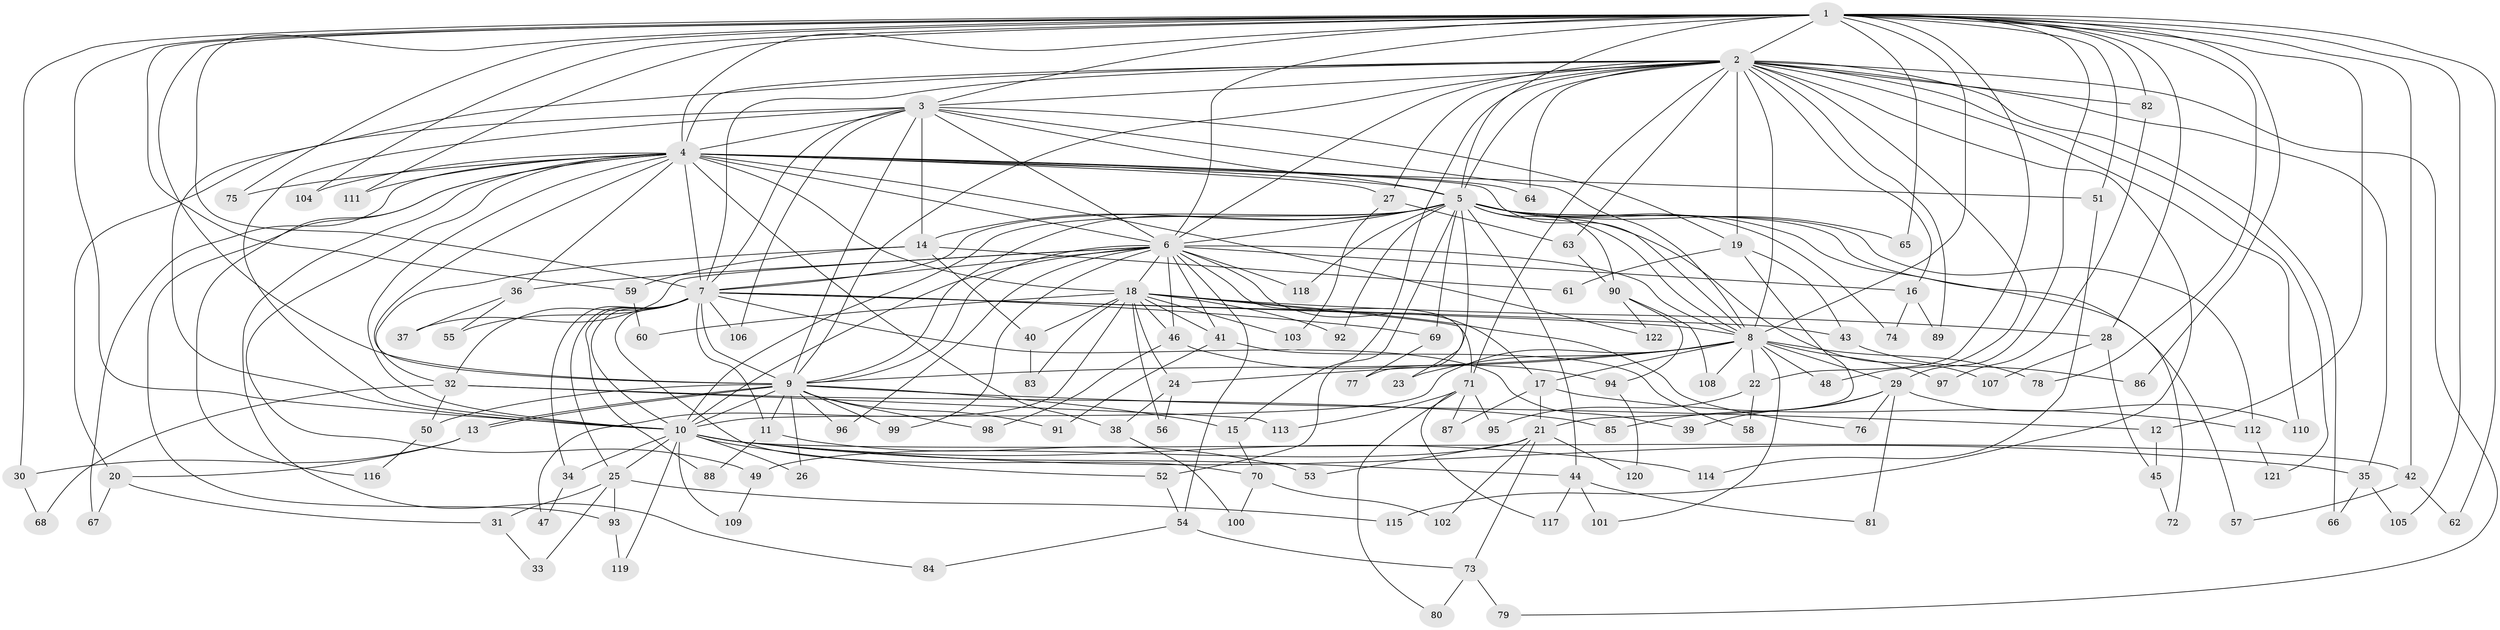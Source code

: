 // Generated by graph-tools (version 1.1) at 2025/11/02/27/25 16:11:01]
// undirected, 122 vertices, 269 edges
graph export_dot {
graph [start="1"]
  node [color=gray90,style=filled];
  1;
  2;
  3;
  4;
  5;
  6;
  7;
  8;
  9;
  10;
  11;
  12;
  13;
  14;
  15;
  16;
  17;
  18;
  19;
  20;
  21;
  22;
  23;
  24;
  25;
  26;
  27;
  28;
  29;
  30;
  31;
  32;
  33;
  34;
  35;
  36;
  37;
  38;
  39;
  40;
  41;
  42;
  43;
  44;
  45;
  46;
  47;
  48;
  49;
  50;
  51;
  52;
  53;
  54;
  55;
  56;
  57;
  58;
  59;
  60;
  61;
  62;
  63;
  64;
  65;
  66;
  67;
  68;
  69;
  70;
  71;
  72;
  73;
  74;
  75;
  76;
  77;
  78;
  79;
  80;
  81;
  82;
  83;
  84;
  85;
  86;
  87;
  88;
  89;
  90;
  91;
  92;
  93;
  94;
  95;
  96;
  97;
  98;
  99;
  100;
  101;
  102;
  103;
  104;
  105;
  106;
  107;
  108;
  109;
  110;
  111;
  112;
  113;
  114;
  115;
  116;
  117;
  118;
  119;
  120;
  121;
  122;
  1 -- 2;
  1 -- 3;
  1 -- 4;
  1 -- 5;
  1 -- 6;
  1 -- 7;
  1 -- 8;
  1 -- 9;
  1 -- 10;
  1 -- 12;
  1 -- 22;
  1 -- 28;
  1 -- 29;
  1 -- 30;
  1 -- 42;
  1 -- 51;
  1 -- 59;
  1 -- 62;
  1 -- 65;
  1 -- 75;
  1 -- 78;
  1 -- 82;
  1 -- 86;
  1 -- 104;
  1 -- 105;
  1 -- 111;
  2 -- 3;
  2 -- 4;
  2 -- 5;
  2 -- 6;
  2 -- 7;
  2 -- 8;
  2 -- 9;
  2 -- 10;
  2 -- 15;
  2 -- 16;
  2 -- 19;
  2 -- 27;
  2 -- 35;
  2 -- 48;
  2 -- 63;
  2 -- 64;
  2 -- 66;
  2 -- 71;
  2 -- 79;
  2 -- 82;
  2 -- 89;
  2 -- 110;
  2 -- 115;
  2 -- 121;
  3 -- 4;
  3 -- 5;
  3 -- 6;
  3 -- 7;
  3 -- 8;
  3 -- 9;
  3 -- 10;
  3 -- 14;
  3 -- 19;
  3 -- 20;
  3 -- 106;
  4 -- 5;
  4 -- 6;
  4 -- 7;
  4 -- 8;
  4 -- 9;
  4 -- 10;
  4 -- 18;
  4 -- 27;
  4 -- 36;
  4 -- 38;
  4 -- 49;
  4 -- 51;
  4 -- 64;
  4 -- 67;
  4 -- 75;
  4 -- 84;
  4 -- 93;
  4 -- 104;
  4 -- 111;
  4 -- 116;
  4 -- 122;
  5 -- 6;
  5 -- 7;
  5 -- 8;
  5 -- 9;
  5 -- 10;
  5 -- 14;
  5 -- 44;
  5 -- 52;
  5 -- 57;
  5 -- 65;
  5 -- 69;
  5 -- 72;
  5 -- 74;
  5 -- 77;
  5 -- 90;
  5 -- 92;
  5 -- 107;
  5 -- 112;
  5 -- 118;
  6 -- 7;
  6 -- 8;
  6 -- 9;
  6 -- 10;
  6 -- 16;
  6 -- 17;
  6 -- 18;
  6 -- 23;
  6 -- 36;
  6 -- 37;
  6 -- 41;
  6 -- 46;
  6 -- 54;
  6 -- 96;
  6 -- 99;
  6 -- 118;
  7 -- 8;
  7 -- 9;
  7 -- 10;
  7 -- 11;
  7 -- 25;
  7 -- 32;
  7 -- 34;
  7 -- 39;
  7 -- 43;
  7 -- 55;
  7 -- 69;
  7 -- 70;
  7 -- 88;
  7 -- 106;
  8 -- 9;
  8 -- 10;
  8 -- 17;
  8 -- 22;
  8 -- 23;
  8 -- 24;
  8 -- 29;
  8 -- 48;
  8 -- 78;
  8 -- 97;
  8 -- 101;
  8 -- 108;
  9 -- 10;
  9 -- 11;
  9 -- 12;
  9 -- 13;
  9 -- 13;
  9 -- 15;
  9 -- 26;
  9 -- 50;
  9 -- 91;
  9 -- 96;
  9 -- 98;
  9 -- 99;
  10 -- 25;
  10 -- 26;
  10 -- 34;
  10 -- 35;
  10 -- 42;
  10 -- 44;
  10 -- 52;
  10 -- 109;
  10 -- 114;
  10 -- 119;
  11 -- 53;
  11 -- 88;
  12 -- 45;
  13 -- 20;
  13 -- 30;
  14 -- 32;
  14 -- 40;
  14 -- 59;
  14 -- 61;
  15 -- 70;
  16 -- 74;
  16 -- 89;
  17 -- 21;
  17 -- 87;
  17 -- 112;
  18 -- 24;
  18 -- 28;
  18 -- 40;
  18 -- 41;
  18 -- 46;
  18 -- 47;
  18 -- 56;
  18 -- 60;
  18 -- 71;
  18 -- 76;
  18 -- 83;
  18 -- 92;
  18 -- 103;
  19 -- 21;
  19 -- 43;
  19 -- 61;
  20 -- 31;
  20 -- 67;
  21 -- 49;
  21 -- 53;
  21 -- 73;
  21 -- 102;
  21 -- 120;
  22 -- 58;
  22 -- 95;
  24 -- 38;
  24 -- 56;
  25 -- 31;
  25 -- 33;
  25 -- 93;
  25 -- 115;
  27 -- 63;
  27 -- 103;
  28 -- 45;
  28 -- 107;
  29 -- 39;
  29 -- 76;
  29 -- 81;
  29 -- 85;
  29 -- 110;
  30 -- 68;
  31 -- 33;
  32 -- 50;
  32 -- 68;
  32 -- 85;
  32 -- 113;
  34 -- 47;
  35 -- 66;
  35 -- 105;
  36 -- 37;
  36 -- 55;
  38 -- 100;
  40 -- 83;
  41 -- 58;
  41 -- 91;
  42 -- 57;
  42 -- 62;
  43 -- 86;
  44 -- 81;
  44 -- 101;
  44 -- 117;
  45 -- 72;
  46 -- 94;
  46 -- 98;
  49 -- 109;
  50 -- 116;
  51 -- 114;
  52 -- 54;
  54 -- 73;
  54 -- 84;
  59 -- 60;
  63 -- 90;
  69 -- 77;
  70 -- 100;
  70 -- 102;
  71 -- 80;
  71 -- 87;
  71 -- 95;
  71 -- 113;
  71 -- 117;
  73 -- 79;
  73 -- 80;
  82 -- 97;
  90 -- 94;
  90 -- 108;
  90 -- 122;
  93 -- 119;
  94 -- 120;
  112 -- 121;
}

